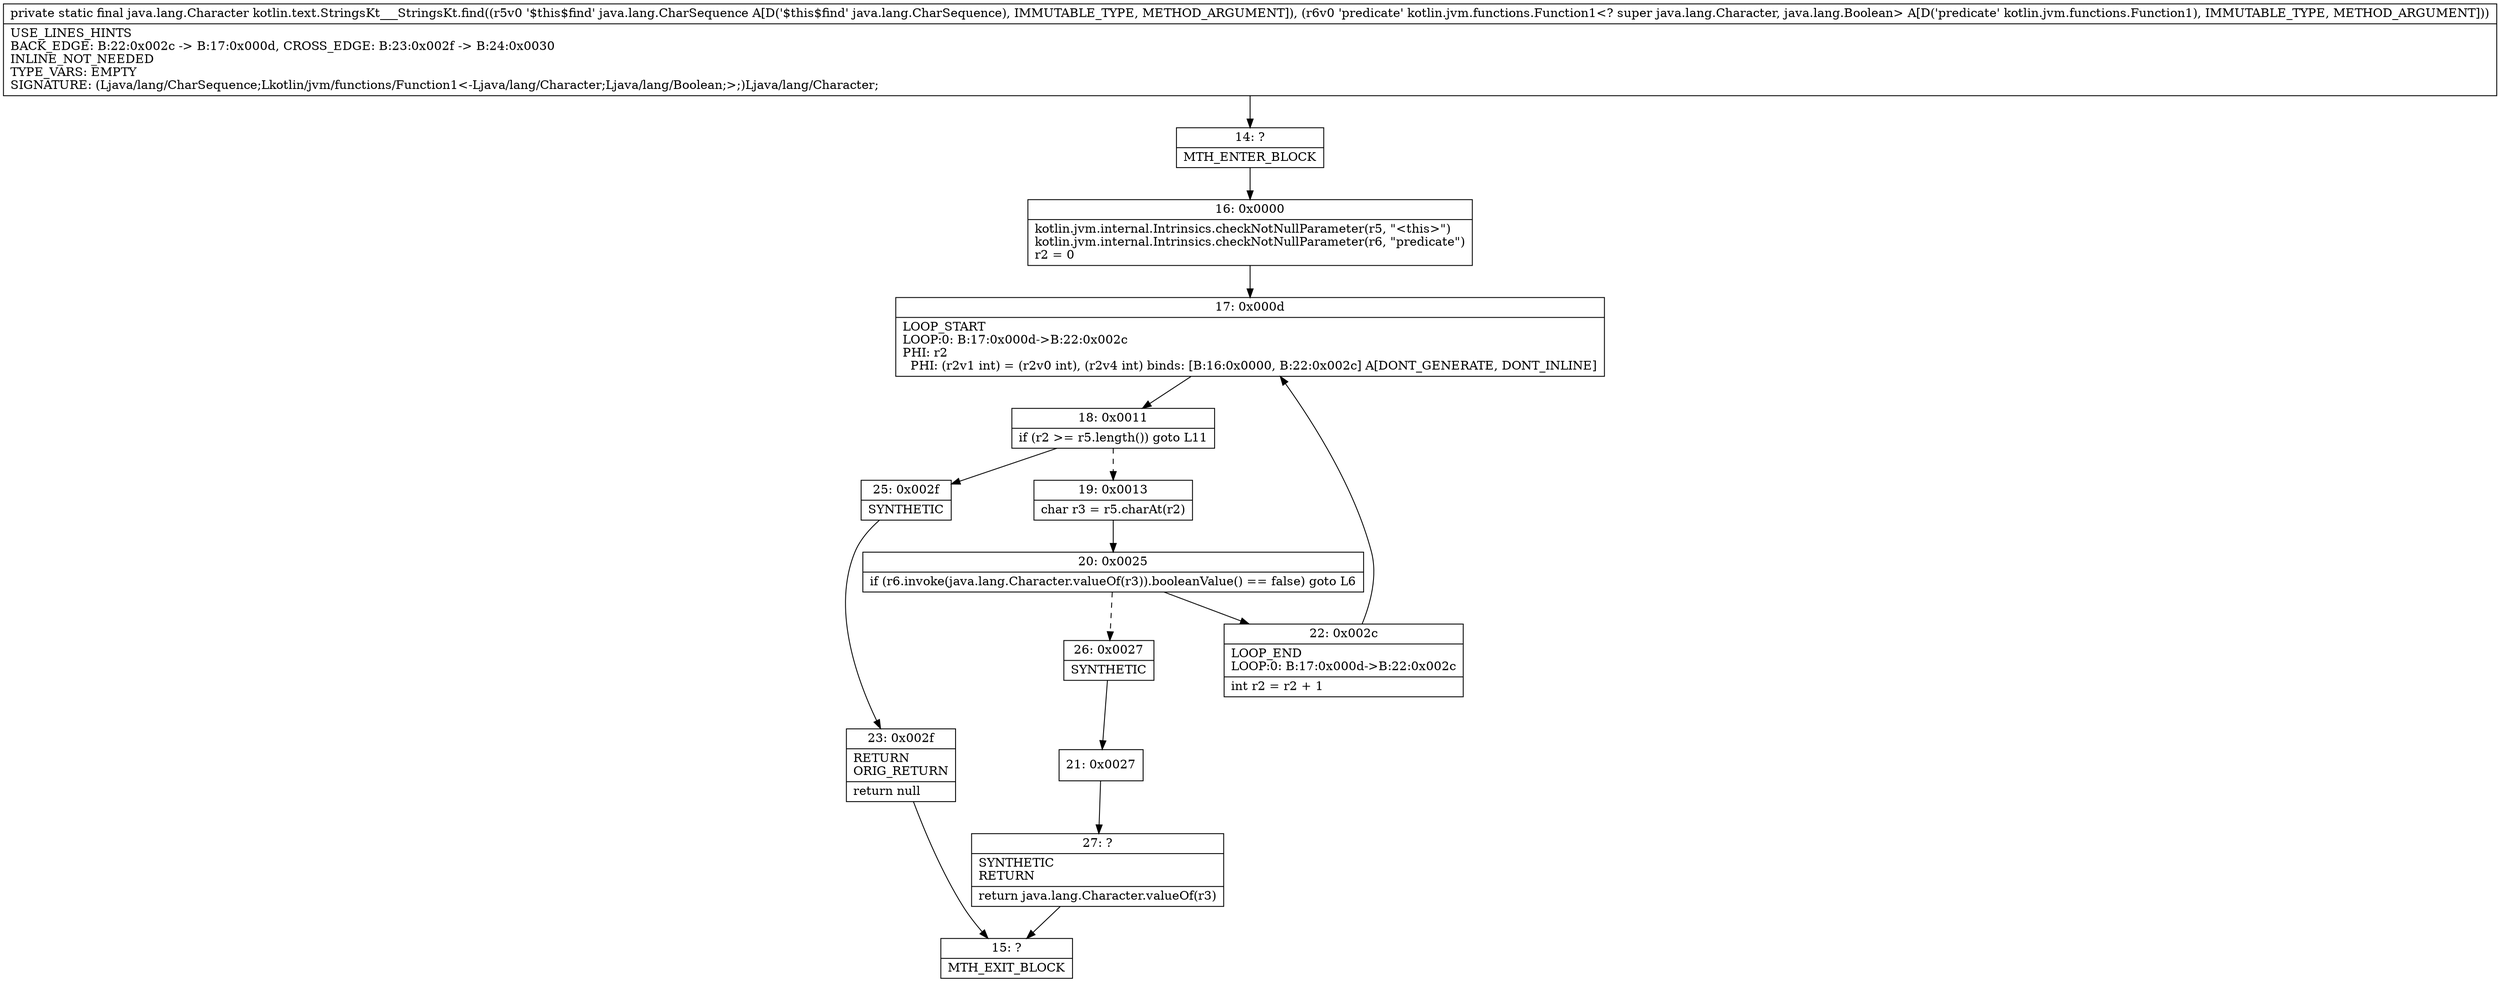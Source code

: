 digraph "CFG forkotlin.text.StringsKt___StringsKt.find(Ljava\/lang\/CharSequence;Lkotlin\/jvm\/functions\/Function1;)Ljava\/lang\/Character;" {
Node_14 [shape=record,label="{14\:\ ?|MTH_ENTER_BLOCK\l}"];
Node_16 [shape=record,label="{16\:\ 0x0000|kotlin.jvm.internal.Intrinsics.checkNotNullParameter(r5, \"\<this\>\")\lkotlin.jvm.internal.Intrinsics.checkNotNullParameter(r6, \"predicate\")\lr2 = 0\l}"];
Node_17 [shape=record,label="{17\:\ 0x000d|LOOP_START\lLOOP:0: B:17:0x000d\-\>B:22:0x002c\lPHI: r2 \l  PHI: (r2v1 int) = (r2v0 int), (r2v4 int) binds: [B:16:0x0000, B:22:0x002c] A[DONT_GENERATE, DONT_INLINE]\l}"];
Node_18 [shape=record,label="{18\:\ 0x0011|if (r2 \>= r5.length()) goto L11\l}"];
Node_19 [shape=record,label="{19\:\ 0x0013|char r3 = r5.charAt(r2)\l}"];
Node_20 [shape=record,label="{20\:\ 0x0025|if (r6.invoke(java.lang.Character.valueOf(r3)).booleanValue() == false) goto L6\l}"];
Node_22 [shape=record,label="{22\:\ 0x002c|LOOP_END\lLOOP:0: B:17:0x000d\-\>B:22:0x002c\l|int r2 = r2 + 1\l}"];
Node_26 [shape=record,label="{26\:\ 0x0027|SYNTHETIC\l}"];
Node_21 [shape=record,label="{21\:\ 0x0027}"];
Node_27 [shape=record,label="{27\:\ ?|SYNTHETIC\lRETURN\l|return java.lang.Character.valueOf(r3)\l}"];
Node_15 [shape=record,label="{15\:\ ?|MTH_EXIT_BLOCK\l}"];
Node_25 [shape=record,label="{25\:\ 0x002f|SYNTHETIC\l}"];
Node_23 [shape=record,label="{23\:\ 0x002f|RETURN\lORIG_RETURN\l|return null\l}"];
MethodNode[shape=record,label="{private static final java.lang.Character kotlin.text.StringsKt___StringsKt.find((r5v0 '$this$find' java.lang.CharSequence A[D('$this$find' java.lang.CharSequence), IMMUTABLE_TYPE, METHOD_ARGUMENT]), (r6v0 'predicate' kotlin.jvm.functions.Function1\<? super java.lang.Character, java.lang.Boolean\> A[D('predicate' kotlin.jvm.functions.Function1), IMMUTABLE_TYPE, METHOD_ARGUMENT]))  | USE_LINES_HINTS\lBACK_EDGE: B:22:0x002c \-\> B:17:0x000d, CROSS_EDGE: B:23:0x002f \-\> B:24:0x0030\lINLINE_NOT_NEEDED\lTYPE_VARS: EMPTY\lSIGNATURE: (Ljava\/lang\/CharSequence;Lkotlin\/jvm\/functions\/Function1\<\-Ljava\/lang\/Character;Ljava\/lang\/Boolean;\>;)Ljava\/lang\/Character;\l}"];
MethodNode -> Node_14;Node_14 -> Node_16;
Node_16 -> Node_17;
Node_17 -> Node_18;
Node_18 -> Node_19[style=dashed];
Node_18 -> Node_25;
Node_19 -> Node_20;
Node_20 -> Node_22;
Node_20 -> Node_26[style=dashed];
Node_22 -> Node_17;
Node_26 -> Node_21;
Node_21 -> Node_27;
Node_27 -> Node_15;
Node_25 -> Node_23;
Node_23 -> Node_15;
}

